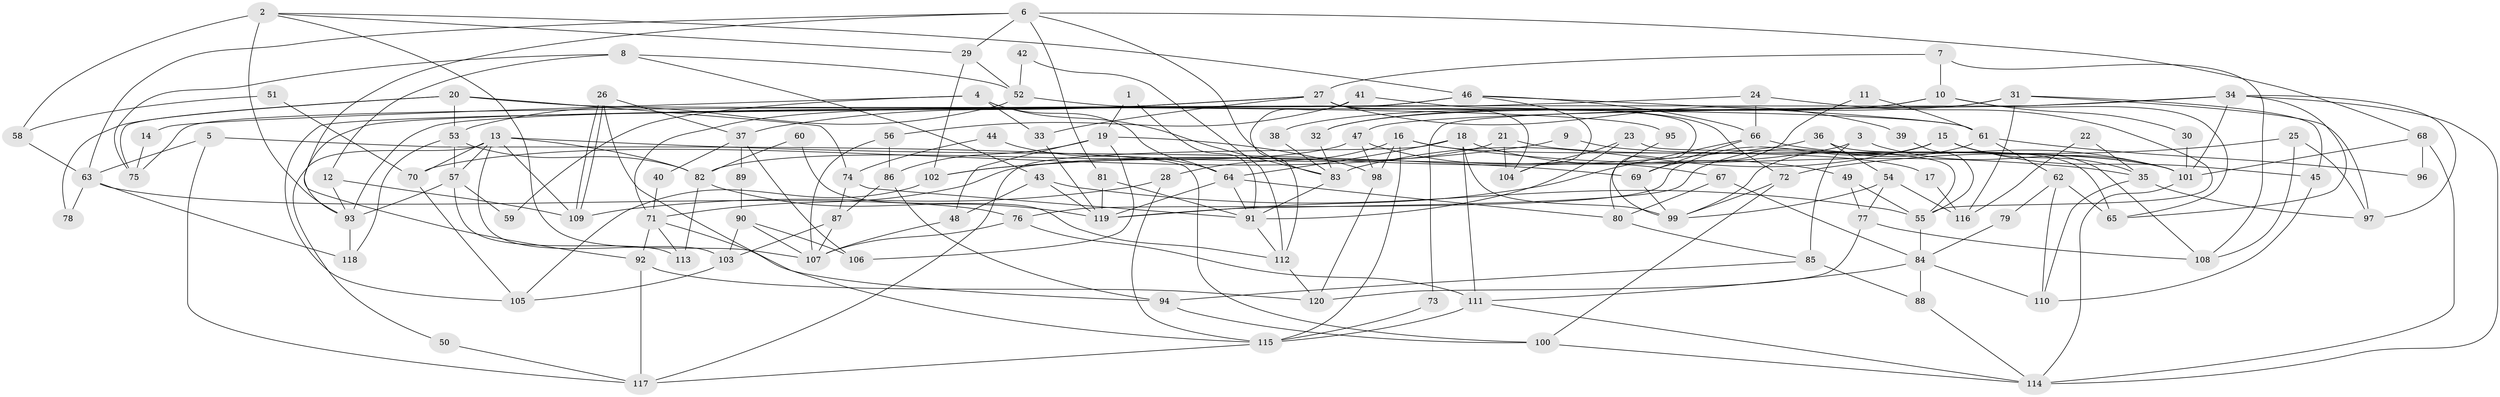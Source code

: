 // Generated by graph-tools (version 1.1) at 2025/51/03/09/25 04:51:19]
// undirected, 120 vertices, 240 edges
graph export_dot {
graph [start="1"]
  node [color=gray90,style=filled];
  1;
  2;
  3;
  4;
  5;
  6;
  7;
  8;
  9;
  10;
  11;
  12;
  13;
  14;
  15;
  16;
  17;
  18;
  19;
  20;
  21;
  22;
  23;
  24;
  25;
  26;
  27;
  28;
  29;
  30;
  31;
  32;
  33;
  34;
  35;
  36;
  37;
  38;
  39;
  40;
  41;
  42;
  43;
  44;
  45;
  46;
  47;
  48;
  49;
  50;
  51;
  52;
  53;
  54;
  55;
  56;
  57;
  58;
  59;
  60;
  61;
  62;
  63;
  64;
  65;
  66;
  67;
  68;
  69;
  70;
  71;
  72;
  73;
  74;
  75;
  76;
  77;
  78;
  79;
  80;
  81;
  82;
  83;
  84;
  85;
  86;
  87;
  88;
  89;
  90;
  91;
  92;
  93;
  94;
  95;
  96;
  97;
  98;
  99;
  100;
  101;
  102;
  103;
  104;
  105;
  106;
  107;
  108;
  109;
  110;
  111;
  112;
  113;
  114;
  115;
  116;
  117;
  118;
  119;
  120;
  1 -- 91;
  1 -- 19;
  2 -- 46;
  2 -- 107;
  2 -- 29;
  2 -- 58;
  2 -- 93;
  3 -- 71;
  3 -- 101;
  3 -- 85;
  4 -- 64;
  4 -- 83;
  4 -- 14;
  4 -- 33;
  4 -- 59;
  5 -- 100;
  5 -- 117;
  5 -- 63;
  6 -- 29;
  6 -- 68;
  6 -- 63;
  6 -- 81;
  6 -- 83;
  6 -- 92;
  7 -- 108;
  7 -- 27;
  7 -- 10;
  8 -- 43;
  8 -- 12;
  8 -- 52;
  8 -- 75;
  9 -- 101;
  9 -- 102;
  10 -- 32;
  10 -- 30;
  10 -- 38;
  10 -- 65;
  11 -- 69;
  11 -- 61;
  12 -- 109;
  12 -- 93;
  13 -- 109;
  13 -- 57;
  13 -- 50;
  13 -- 69;
  13 -- 70;
  13 -- 82;
  13 -- 103;
  14 -- 75;
  15 -- 83;
  15 -- 76;
  15 -- 35;
  15 -- 45;
  15 -- 99;
  15 -- 108;
  16 -- 98;
  16 -- 115;
  16 -- 17;
  16 -- 28;
  16 -- 35;
  17 -- 116;
  18 -- 64;
  18 -- 99;
  18 -- 49;
  18 -- 111;
  18 -- 117;
  19 -- 86;
  19 -- 48;
  19 -- 98;
  19 -- 106;
  20 -- 75;
  20 -- 53;
  20 -- 74;
  20 -- 78;
  20 -- 95;
  21 -- 104;
  21 -- 70;
  21 -- 101;
  22 -- 116;
  22 -- 35;
  23 -- 55;
  23 -- 91;
  23 -- 104;
  24 -- 93;
  24 -- 66;
  24 -- 55;
  25 -- 72;
  25 -- 97;
  25 -- 108;
  26 -- 115;
  26 -- 109;
  26 -- 109;
  26 -- 37;
  27 -- 80;
  27 -- 104;
  27 -- 33;
  27 -- 37;
  27 -- 39;
  27 -- 71;
  28 -- 115;
  28 -- 109;
  29 -- 52;
  29 -- 102;
  30 -- 101;
  31 -- 45;
  31 -- 97;
  31 -- 32;
  31 -- 73;
  31 -- 116;
  32 -- 83;
  33 -- 119;
  34 -- 101;
  34 -- 65;
  34 -- 47;
  34 -- 93;
  34 -- 97;
  34 -- 114;
  35 -- 97;
  35 -- 110;
  36 -- 102;
  36 -- 54;
  36 -- 65;
  37 -- 40;
  37 -- 89;
  37 -- 106;
  38 -- 83;
  39 -- 55;
  40 -- 71;
  41 -- 112;
  41 -- 72;
  41 -- 56;
  42 -- 112;
  42 -- 52;
  43 -- 119;
  43 -- 55;
  43 -- 48;
  44 -- 64;
  44 -- 74;
  45 -- 110;
  46 -- 61;
  46 -- 66;
  46 -- 75;
  46 -- 104;
  46 -- 105;
  47 -- 82;
  47 -- 67;
  47 -- 98;
  48 -- 107;
  49 -- 77;
  49 -- 55;
  50 -- 117;
  51 -- 70;
  51 -- 58;
  52 -- 53;
  52 -- 61;
  53 -- 57;
  53 -- 118;
  53 -- 82;
  54 -- 99;
  54 -- 77;
  54 -- 116;
  55 -- 84;
  56 -- 107;
  56 -- 86;
  57 -- 93;
  57 -- 113;
  57 -- 59;
  58 -- 63;
  60 -- 82;
  60 -- 112;
  61 -- 119;
  61 -- 62;
  61 -- 96;
  62 -- 65;
  62 -- 79;
  62 -- 110;
  63 -- 76;
  63 -- 78;
  63 -- 118;
  64 -- 119;
  64 -- 80;
  64 -- 91;
  66 -- 119;
  66 -- 101;
  66 -- 69;
  67 -- 84;
  67 -- 80;
  68 -- 101;
  68 -- 114;
  68 -- 96;
  69 -- 99;
  70 -- 105;
  71 -- 94;
  71 -- 92;
  71 -- 113;
  72 -- 99;
  72 -- 100;
  73 -- 115;
  74 -- 91;
  74 -- 87;
  76 -- 111;
  76 -- 107;
  77 -- 120;
  77 -- 108;
  79 -- 84;
  80 -- 85;
  81 -- 119;
  81 -- 91;
  82 -- 113;
  82 -- 119;
  83 -- 91;
  84 -- 110;
  84 -- 88;
  84 -- 111;
  85 -- 88;
  85 -- 94;
  86 -- 87;
  86 -- 94;
  87 -- 103;
  87 -- 107;
  88 -- 114;
  89 -- 90;
  90 -- 106;
  90 -- 107;
  90 -- 103;
  91 -- 112;
  92 -- 117;
  92 -- 120;
  93 -- 118;
  94 -- 100;
  95 -- 99;
  98 -- 120;
  100 -- 114;
  101 -- 114;
  102 -- 105;
  103 -- 105;
  111 -- 114;
  111 -- 115;
  112 -- 120;
  115 -- 117;
}
